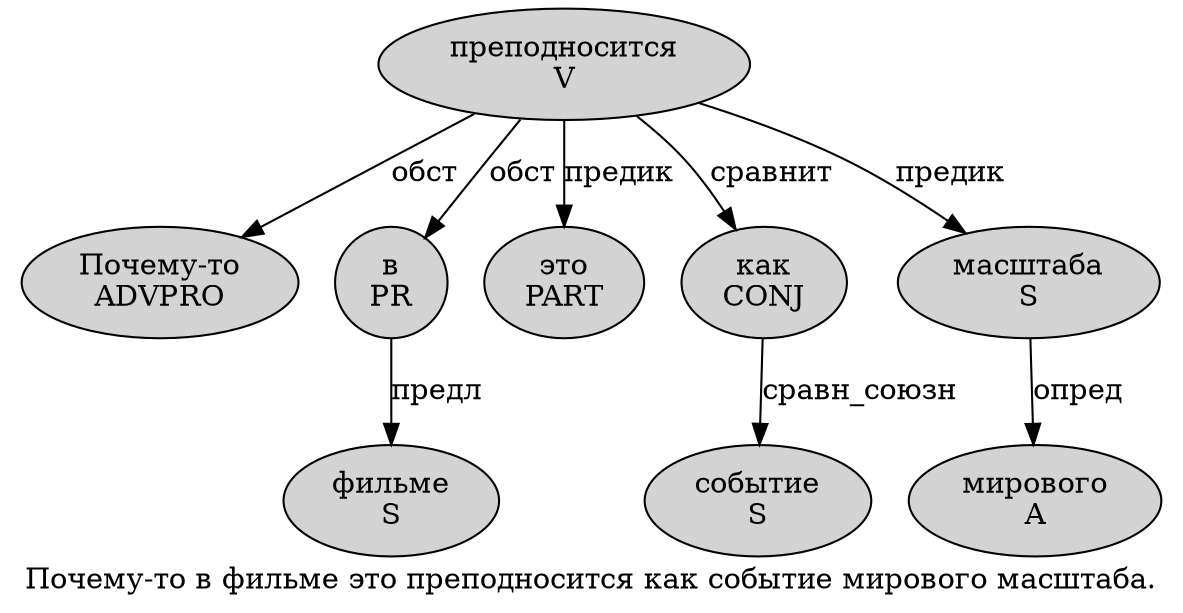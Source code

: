 digraph SENTENCE_3767 {
	graph [label="Почему-то в фильме это преподносится как событие мирового масштаба."]
	node [style=filled]
		0 [label="Почему-то
ADVPRO" color="" fillcolor=lightgray penwidth=1 shape=ellipse]
		1 [label="в
PR" color="" fillcolor=lightgray penwidth=1 shape=ellipse]
		2 [label="фильме
S" color="" fillcolor=lightgray penwidth=1 shape=ellipse]
		3 [label="это
PART" color="" fillcolor=lightgray penwidth=1 shape=ellipse]
		4 [label="преподносится
V" color="" fillcolor=lightgray penwidth=1 shape=ellipse]
		5 [label="как
CONJ" color="" fillcolor=lightgray penwidth=1 shape=ellipse]
		6 [label="событие
S" color="" fillcolor=lightgray penwidth=1 shape=ellipse]
		7 [label="мирового
A" color="" fillcolor=lightgray penwidth=1 shape=ellipse]
		8 [label="масштаба
S" color="" fillcolor=lightgray penwidth=1 shape=ellipse]
			8 -> 7 [label="опред"]
			5 -> 6 [label="сравн_союзн"]
			4 -> 0 [label="обст"]
			4 -> 1 [label="обст"]
			4 -> 3 [label="предик"]
			4 -> 5 [label="сравнит"]
			4 -> 8 [label="предик"]
			1 -> 2 [label="предл"]
}